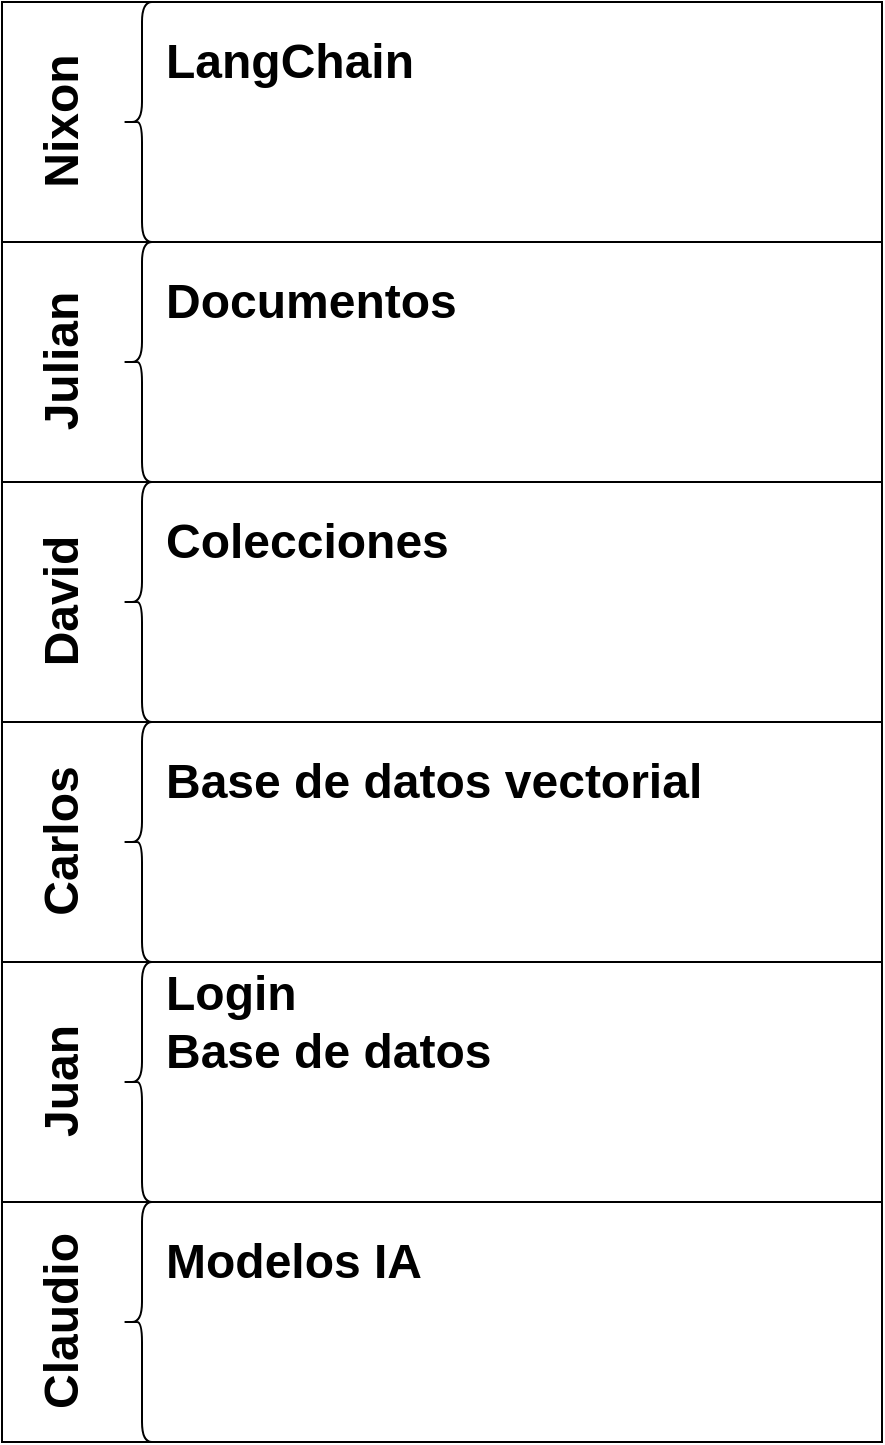 <mxfile>
    <diagram id="g-5wZyXsd9xrYKV7RMMx" name="Página-1">
        <mxGraphModel dx="1353" dy="1188" grid="1" gridSize="10" guides="1" tooltips="1" connect="1" arrows="1" fold="1" page="1" pageScale="1" pageWidth="827" pageHeight="1169" math="0" shadow="0">
            <root>
                <mxCell id="0"/>
                <mxCell id="1" parent="0"/>
                <mxCell id="3" value="" style="rounded=0;whiteSpace=wrap;html=1;" parent="1" vertex="1">
                    <mxGeometry x="200" y="80" width="440" height="120" as="geometry"/>
                </mxCell>
                <mxCell id="5" value="" style="shape=curlyBracket;whiteSpace=wrap;html=1;rounded=1;labelPosition=left;verticalLabelPosition=middle;align=right;verticalAlign=middle;" parent="1" vertex="1">
                    <mxGeometry x="260" y="80" width="20" height="120" as="geometry"/>
                </mxCell>
                <mxCell id="6" value="Nixon" style="text;strokeColor=none;fillColor=none;html=1;fontSize=24;fontStyle=1;verticalAlign=middle;align=center;horizontal=0;" parent="1" vertex="1">
                    <mxGeometry x="220" y="120" width="20" height="40" as="geometry"/>
                </mxCell>
                <mxCell id="8" value="LangChain" style="text;strokeColor=none;fillColor=none;html=1;fontSize=24;fontStyle=1;verticalAlign=middle;align=left;" parent="1" vertex="1">
                    <mxGeometry x="280" y="90" width="350" height="40" as="geometry"/>
                </mxCell>
                <mxCell id="9" value="" style="rounded=0;whiteSpace=wrap;html=1;" parent="1" vertex="1">
                    <mxGeometry x="200" y="200" width="440" height="120" as="geometry"/>
                </mxCell>
                <mxCell id="10" value="" style="shape=curlyBracket;whiteSpace=wrap;html=1;rounded=1;labelPosition=left;verticalLabelPosition=middle;align=right;verticalAlign=middle;" parent="1" vertex="1">
                    <mxGeometry x="260" y="200" width="20" height="120" as="geometry"/>
                </mxCell>
                <mxCell id="11" value="Julian" style="text;strokeColor=none;fillColor=none;html=1;fontSize=24;fontStyle=1;verticalAlign=middle;align=center;horizontal=0;" parent="1" vertex="1">
                    <mxGeometry x="220" y="240" width="20" height="40" as="geometry"/>
                </mxCell>
                <mxCell id="12" value="Documentos" style="text;strokeColor=none;fillColor=none;html=1;fontSize=24;fontStyle=1;verticalAlign=middle;align=left;" parent="1" vertex="1">
                    <mxGeometry x="280" y="210" width="350" height="40" as="geometry"/>
                </mxCell>
                <mxCell id="13" value="" style="rounded=0;whiteSpace=wrap;html=1;" parent="1" vertex="1">
                    <mxGeometry x="200" y="320" width="440" height="120" as="geometry"/>
                </mxCell>
                <mxCell id="14" value="" style="shape=curlyBracket;whiteSpace=wrap;html=1;rounded=1;labelPosition=left;verticalLabelPosition=middle;align=right;verticalAlign=middle;" parent="1" vertex="1">
                    <mxGeometry x="260" y="320" width="20" height="120" as="geometry"/>
                </mxCell>
                <mxCell id="15" value="David" style="text;strokeColor=none;fillColor=none;html=1;fontSize=24;fontStyle=1;verticalAlign=middle;align=center;horizontal=0;" parent="1" vertex="1">
                    <mxGeometry x="220" y="360" width="20" height="40" as="geometry"/>
                </mxCell>
                <mxCell id="16" value="Colecciones" style="text;strokeColor=none;fillColor=none;html=1;fontSize=24;fontStyle=1;verticalAlign=middle;align=left;" parent="1" vertex="1">
                    <mxGeometry x="280" y="330" width="350" height="40" as="geometry"/>
                </mxCell>
                <mxCell id="17" value="" style="rounded=0;whiteSpace=wrap;html=1;" parent="1" vertex="1">
                    <mxGeometry x="200" y="440" width="440" height="120" as="geometry"/>
                </mxCell>
                <mxCell id="18" value="" style="shape=curlyBracket;whiteSpace=wrap;html=1;rounded=1;labelPosition=left;verticalLabelPosition=middle;align=right;verticalAlign=middle;" parent="1" vertex="1">
                    <mxGeometry x="260" y="440" width="20" height="120" as="geometry"/>
                </mxCell>
                <mxCell id="19" value="Carlos" style="text;strokeColor=none;fillColor=none;html=1;fontSize=24;fontStyle=1;verticalAlign=middle;align=center;horizontal=0;" parent="1" vertex="1">
                    <mxGeometry x="220" y="480" width="20" height="40" as="geometry"/>
                </mxCell>
                <mxCell id="20" value="Base de datos vectorial" style="text;strokeColor=none;fillColor=none;html=1;fontSize=24;fontStyle=1;verticalAlign=middle;align=left;" parent="1" vertex="1">
                    <mxGeometry x="280" y="450" width="350" height="40" as="geometry"/>
                </mxCell>
                <mxCell id="21" value="" style="rounded=0;whiteSpace=wrap;html=1;" parent="1" vertex="1">
                    <mxGeometry x="200" y="560" width="440" height="120" as="geometry"/>
                </mxCell>
                <mxCell id="22" value="" style="shape=curlyBracket;whiteSpace=wrap;html=1;rounded=1;labelPosition=left;verticalLabelPosition=middle;align=right;verticalAlign=middle;" parent="1" vertex="1">
                    <mxGeometry x="260" y="560" width="20" height="120" as="geometry"/>
                </mxCell>
                <mxCell id="23" value="Juan" style="text;strokeColor=none;fillColor=none;html=1;fontSize=24;fontStyle=1;verticalAlign=middle;align=center;horizontal=0;" parent="1" vertex="1">
                    <mxGeometry x="220" y="600" width="20" height="40" as="geometry"/>
                </mxCell>
                <mxCell id="24" value="Login&lt;br&gt;Base de datos" style="text;strokeColor=none;fillColor=none;html=1;fontSize=24;fontStyle=1;verticalAlign=middle;align=left;" parent="1" vertex="1">
                    <mxGeometry x="280" y="570" width="350" height="40" as="geometry"/>
                </mxCell>
                <mxCell id="29" value="" style="rounded=0;whiteSpace=wrap;html=1;" vertex="1" parent="1">
                    <mxGeometry x="200" y="680" width="440" height="120" as="geometry"/>
                </mxCell>
                <mxCell id="30" value="" style="shape=curlyBracket;whiteSpace=wrap;html=1;rounded=1;labelPosition=left;verticalLabelPosition=middle;align=right;verticalAlign=middle;" vertex="1" parent="1">
                    <mxGeometry x="260" y="680" width="20" height="120" as="geometry"/>
                </mxCell>
                <mxCell id="31" value="Claudio" style="text;strokeColor=none;fillColor=none;html=1;fontSize=24;fontStyle=1;verticalAlign=middle;align=center;horizontal=0;" vertex="1" parent="1">
                    <mxGeometry x="220" y="720" width="20" height="40" as="geometry"/>
                </mxCell>
                <mxCell id="32" value="Modelos IA" style="text;strokeColor=none;fillColor=none;html=1;fontSize=24;fontStyle=1;verticalAlign=middle;align=left;" vertex="1" parent="1">
                    <mxGeometry x="280" y="690" width="350" height="40" as="geometry"/>
                </mxCell>
            </root>
        </mxGraphModel>
    </diagram>
</mxfile>